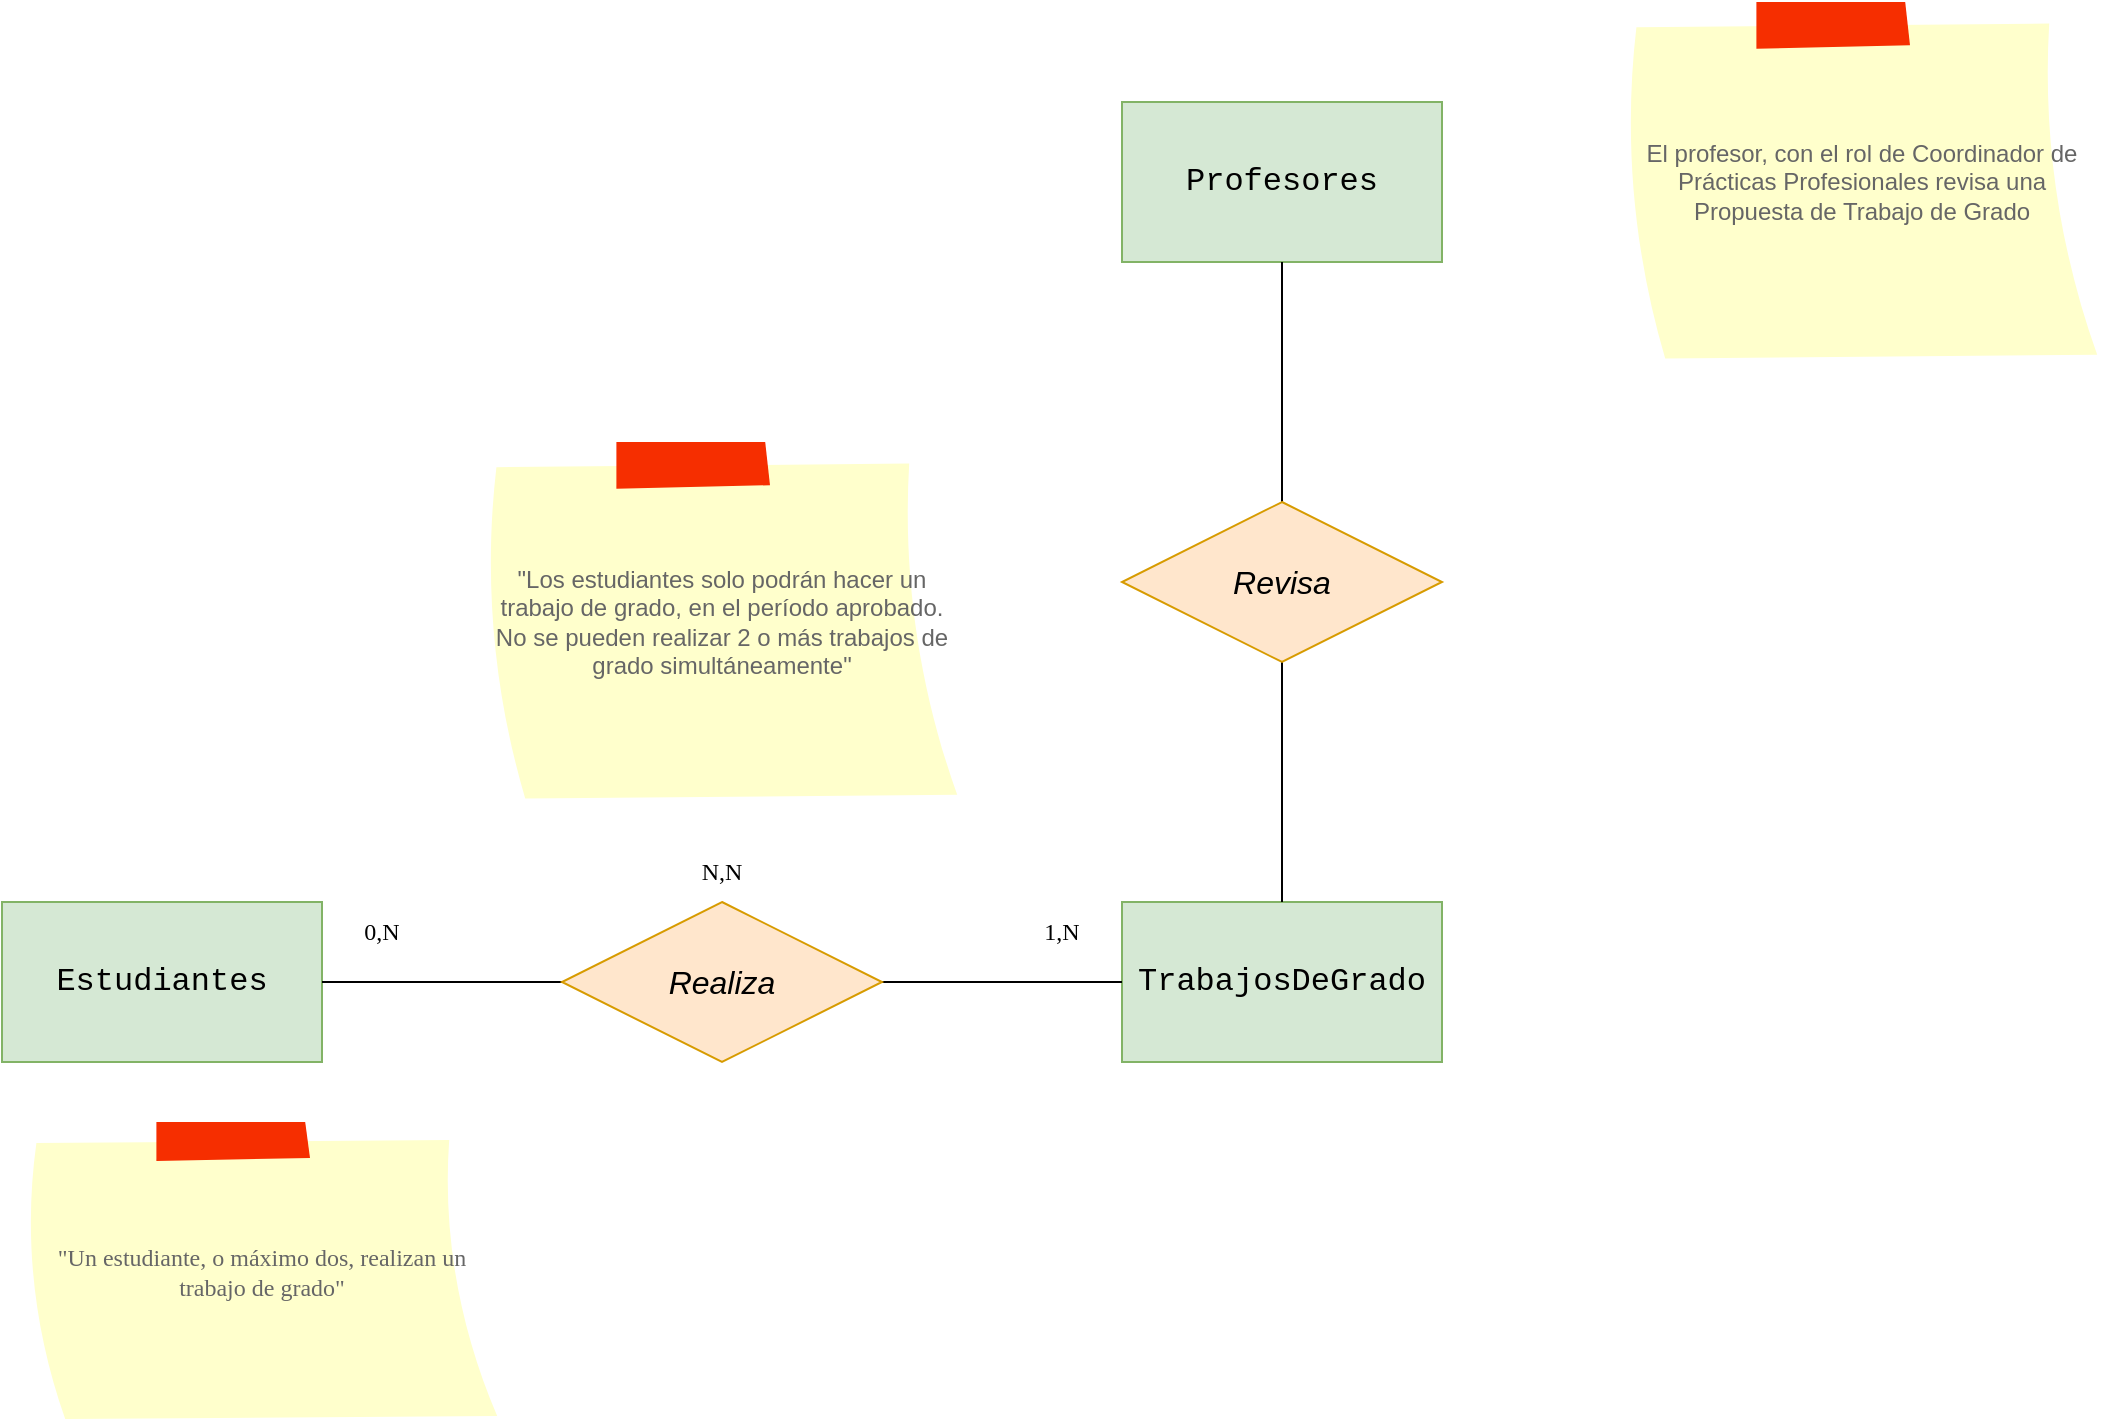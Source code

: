 <mxfile version="22.1.0" type="github">
  <diagram name="Página-1" id="4JfrF1HE6Jq-wGwuzRwm">
    <mxGraphModel dx="1240" dy="1792" grid="1" gridSize="10" guides="1" tooltips="1" connect="1" arrows="1" fold="1" page="1" pageScale="1" pageWidth="827" pageHeight="1169" math="0" shadow="0">
      <root>
        <mxCell id="0" />
        <mxCell id="1" parent="0" />
        <mxCell id="Zcao9jJF8RZF7LauHXBp-1" value="&lt;font style=&quot;font-size: 16px;&quot; face=&quot;Courier New&quot;&gt;Estudiantes&lt;/font&gt;" style="rounded=0;whiteSpace=wrap;html=1;fillColor=#d5e8d4;strokeColor=#82b366;" parent="1" vertex="1">
          <mxGeometry x="120" y="200" width="160" height="80" as="geometry" />
        </mxCell>
        <mxCell id="Zcao9jJF8RZF7LauHXBp-5" value="&lt;font style=&quot;font-size: 16px;&quot; face=&quot;Courier New&quot;&gt;Profesores&lt;/font&gt;" style="rounded=0;whiteSpace=wrap;html=1;fillColor=#d5e8d4;strokeColor=#82b366;" parent="1" vertex="1">
          <mxGeometry x="680" y="-200" width="160" height="80" as="geometry" />
        </mxCell>
        <mxCell id="Zcao9jJF8RZF7LauHXBp-6" value="&lt;font style=&quot;font-size: 16px;&quot; face=&quot;Courier New&quot;&gt;TrabajosDeGrado&lt;/font&gt;" style="rounded=0;whiteSpace=wrap;html=1;fillColor=#d5e8d4;strokeColor=#82b366;" parent="1" vertex="1">
          <mxGeometry x="680" y="200" width="160" height="80" as="geometry" />
        </mxCell>
        <mxCell id="mdLfv2M_yiT91ypA67z6-2" style="edgeStyle=orthogonalEdgeStyle;rounded=0;orthogonalLoop=1;jettySize=auto;html=1;entryX=0;entryY=0.5;entryDx=0;entryDy=0;endArrow=none;endFill=0;" parent="1" source="mdLfv2M_yiT91ypA67z6-1" target="Zcao9jJF8RZF7LauHXBp-6" edge="1">
          <mxGeometry relative="1" as="geometry" />
        </mxCell>
        <mxCell id="mdLfv2M_yiT91ypA67z6-3" style="edgeStyle=orthogonalEdgeStyle;rounded=0;orthogonalLoop=1;jettySize=auto;html=1;entryX=1;entryY=0.5;entryDx=0;entryDy=0;endArrow=none;endFill=0;" parent="1" source="mdLfv2M_yiT91ypA67z6-1" target="Zcao9jJF8RZF7LauHXBp-1" edge="1">
          <mxGeometry relative="1" as="geometry" />
        </mxCell>
        <mxCell id="mdLfv2M_yiT91ypA67z6-1" value="Realiza" style="rhombus;whiteSpace=wrap;html=1;fillColor=#ffe6cc;strokeColor=#d79b00;fontStyle=2;fontSize=16;" parent="1" vertex="1">
          <mxGeometry x="400" y="200" width="160" height="80" as="geometry" />
        </mxCell>
        <mxCell id="mdLfv2M_yiT91ypA67z6-4" value="0,N" style="text;html=1;strokeColor=none;fillColor=none;align=center;verticalAlign=middle;whiteSpace=wrap;rounded=0;fontFamily=Lucida Console;" parent="1" vertex="1">
          <mxGeometry x="280" y="200" width="60" height="30" as="geometry" />
        </mxCell>
        <mxCell id="mdLfv2M_yiT91ypA67z6-6" value="1,N" style="text;html=1;strokeColor=none;fillColor=none;align=center;verticalAlign=middle;whiteSpace=wrap;rounded=0;fontFamily=Lucida Console;" parent="1" vertex="1">
          <mxGeometry x="620" y="200" width="60" height="30" as="geometry" />
        </mxCell>
        <mxCell id="mdLfv2M_yiT91ypA67z6-7" value="N,N" style="text;html=1;strokeColor=none;fillColor=none;align=center;verticalAlign=middle;whiteSpace=wrap;rounded=0;fontFamily=Lucida Console;" parent="1" vertex="1">
          <mxGeometry x="450" y="170" width="60" height="30" as="geometry" />
        </mxCell>
        <mxCell id="mdLfv2M_yiT91ypA67z6-9" value="&lt;div align=&quot;center&quot; style=&quot;font-size: 12px;&quot;&gt;&lt;font data-font-src=&quot;https://fonts.googleapis.com/css?family=Poppins&quot; face=&quot;Poppins&quot; style=&quot;font-size: 12px;&quot;&gt;&quot;Un estudiante, o máximo dos, realizan un trabajo de grado&quot;&lt;/font&gt;&lt;br style=&quot;font-size: 12px;&quot;&gt;&lt;/div&gt;" style="strokeWidth=1;shadow=0;dashed=0;align=center;html=1;shape=mxgraph.mockup.text.stickyNote2;fontColor=#666666;mainText=;fontSize=12;whiteSpace=wrap;fillColor=#ffffcc;strokeColor=#F62E00;" parent="1" vertex="1">
          <mxGeometry x="130" y="310" width="240" height="150" as="geometry" />
        </mxCell>
        <mxCell id="mdLfv2M_yiT91ypA67z6-11" value="&quot;Los estudiantes solo podrán hacer un trabajo de grado, en el período aprobado. No se pueden realizar 2 o más trabajos de grado simultáneamente&quot;" style="strokeWidth=1;shadow=0;dashed=0;align=center;html=1;shape=mxgraph.mockup.text.stickyNote2;fontColor=#666666;mainText=;fontSize=12;whiteSpace=wrap;fillColor=#ffffcc;strokeColor=#F62E00;" parent="1" vertex="1">
          <mxGeometry x="360" y="-30" width="240" height="180" as="geometry" />
        </mxCell>
        <mxCell id="mdLfv2M_yiT91ypA67z6-12" value="El profesor, con el rol de Coordinador de Prácticas Profesionales revisa una Propuesta de Trabajo de Grado " style="strokeWidth=1;shadow=0;dashed=0;align=center;html=1;shape=mxgraph.mockup.text.stickyNote2;fontColor=#666666;mainText=;fontSize=12;whiteSpace=wrap;fillColor=#ffffcc;strokeColor=#F62E00;" parent="1" vertex="1">
          <mxGeometry x="930" y="-250" width="240" height="180" as="geometry" />
        </mxCell>
        <mxCell id="mdLfv2M_yiT91ypA67z6-15" style="edgeStyle=orthogonalEdgeStyle;rounded=0;orthogonalLoop=1;jettySize=auto;html=1;entryX=0.5;entryY=0;entryDx=0;entryDy=0;endArrow=none;endFill=0;" parent="1" source="mdLfv2M_yiT91ypA67z6-13" target="Zcao9jJF8RZF7LauHXBp-6" edge="1">
          <mxGeometry relative="1" as="geometry" />
        </mxCell>
        <mxCell id="mdLfv2M_yiT91ypA67z6-16" style="edgeStyle=orthogonalEdgeStyle;rounded=0;orthogonalLoop=1;jettySize=auto;html=1;entryX=0.5;entryY=1;entryDx=0;entryDy=0;endArrow=none;endFill=0;" parent="1" source="mdLfv2M_yiT91ypA67z6-13" target="Zcao9jJF8RZF7LauHXBp-5" edge="1">
          <mxGeometry relative="1" as="geometry" />
        </mxCell>
        <mxCell id="mdLfv2M_yiT91ypA67z6-13" value="Revisa" style="rhombus;whiteSpace=wrap;html=1;fillColor=#ffe6cc;strokeColor=#d79b00;fontStyle=2;fontSize=16;" parent="1" vertex="1">
          <mxGeometry x="680" width="160" height="80" as="geometry" />
        </mxCell>
      </root>
    </mxGraphModel>
  </diagram>
</mxfile>

